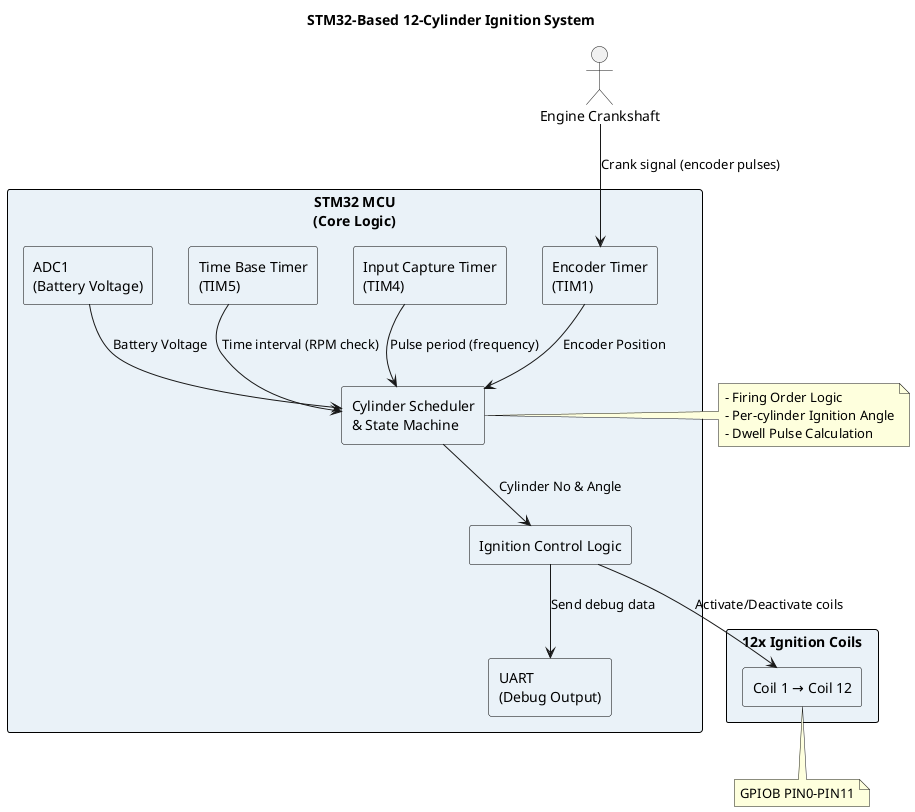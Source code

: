 @startuml
title STM32-Based 12-Cylinder Ignition System

skinparam rectangle {
  BackgroundColor #EAF2F8
  BorderColor Black
}

actor "Engine Crankshaft" as crank

rectangle "STM32 MCU\n(Core Logic)" {
    rectangle "Encoder Timer\n(TIM1)" as enc
    rectangle "Input Capture Timer\n(TIM4)" as ict
    rectangle "Time Base Timer\n(TIM5)" as tbt
    rectangle "ADC1\n(Battery Voltage)" as adc
    rectangle "Cylinder Scheduler\n& State Machine" as sched
    rectangle "Ignition Control Logic" as ign
    rectangle "UART\n(Debug Output)" as uart
}

rectangle "12x Ignition Coils" as coils {
    rectangle "Coil 1 → Coil 12" as coilpins
}

crank --> enc : Crank signal (encoder pulses)
enc --> sched : Encoder Position
tbt --> sched : Time interval (RPM check)
ict --> sched : Pulse period (frequency)
adc --> sched : Battery Voltage
sched --> ign : Cylinder No & Angle
ign --> coilpins : Activate/Deactivate coils
ign --> uart : Send debug data

note right of sched
- Firing Order Logic
- Per-cylinder Ignition Angle
- Dwell Pulse Calculation
end note

note bottom of coilpins
GPIOB PIN0–PIN11
end note

@enduml
